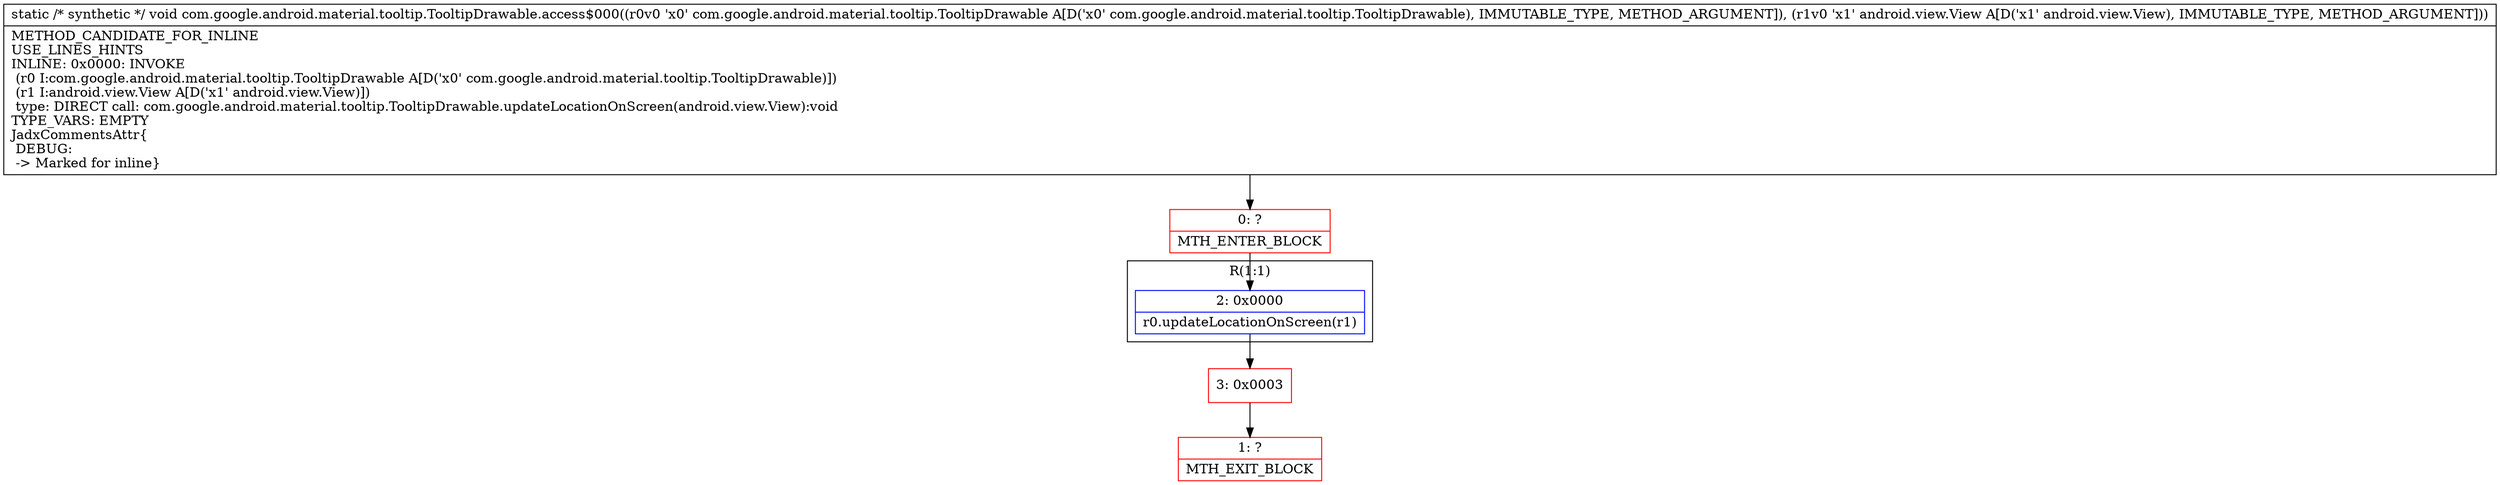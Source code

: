 digraph "CFG forcom.google.android.material.tooltip.TooltipDrawable.access$000(Lcom\/google\/android\/material\/tooltip\/TooltipDrawable;Landroid\/view\/View;)V" {
subgraph cluster_Region_1892951535 {
label = "R(1:1)";
node [shape=record,color=blue];
Node_2 [shape=record,label="{2\:\ 0x0000|r0.updateLocationOnScreen(r1)\l}"];
}
Node_0 [shape=record,color=red,label="{0\:\ ?|MTH_ENTER_BLOCK\l}"];
Node_3 [shape=record,color=red,label="{3\:\ 0x0003}"];
Node_1 [shape=record,color=red,label="{1\:\ ?|MTH_EXIT_BLOCK\l}"];
MethodNode[shape=record,label="{static \/* synthetic *\/ void com.google.android.material.tooltip.TooltipDrawable.access$000((r0v0 'x0' com.google.android.material.tooltip.TooltipDrawable A[D('x0' com.google.android.material.tooltip.TooltipDrawable), IMMUTABLE_TYPE, METHOD_ARGUMENT]), (r1v0 'x1' android.view.View A[D('x1' android.view.View), IMMUTABLE_TYPE, METHOD_ARGUMENT]))  | METHOD_CANDIDATE_FOR_INLINE\lUSE_LINES_HINTS\lINLINE: 0x0000: INVOKE  \l  (r0 I:com.google.android.material.tooltip.TooltipDrawable A[D('x0' com.google.android.material.tooltip.TooltipDrawable)])\l  (r1 I:android.view.View A[D('x1' android.view.View)])\l type: DIRECT call: com.google.android.material.tooltip.TooltipDrawable.updateLocationOnScreen(android.view.View):void\lTYPE_VARS: EMPTY\lJadxCommentsAttr\{\l DEBUG: \l \-\> Marked for inline\}\l}"];
MethodNode -> Node_0;Node_2 -> Node_3;
Node_0 -> Node_2;
Node_3 -> Node_1;
}

